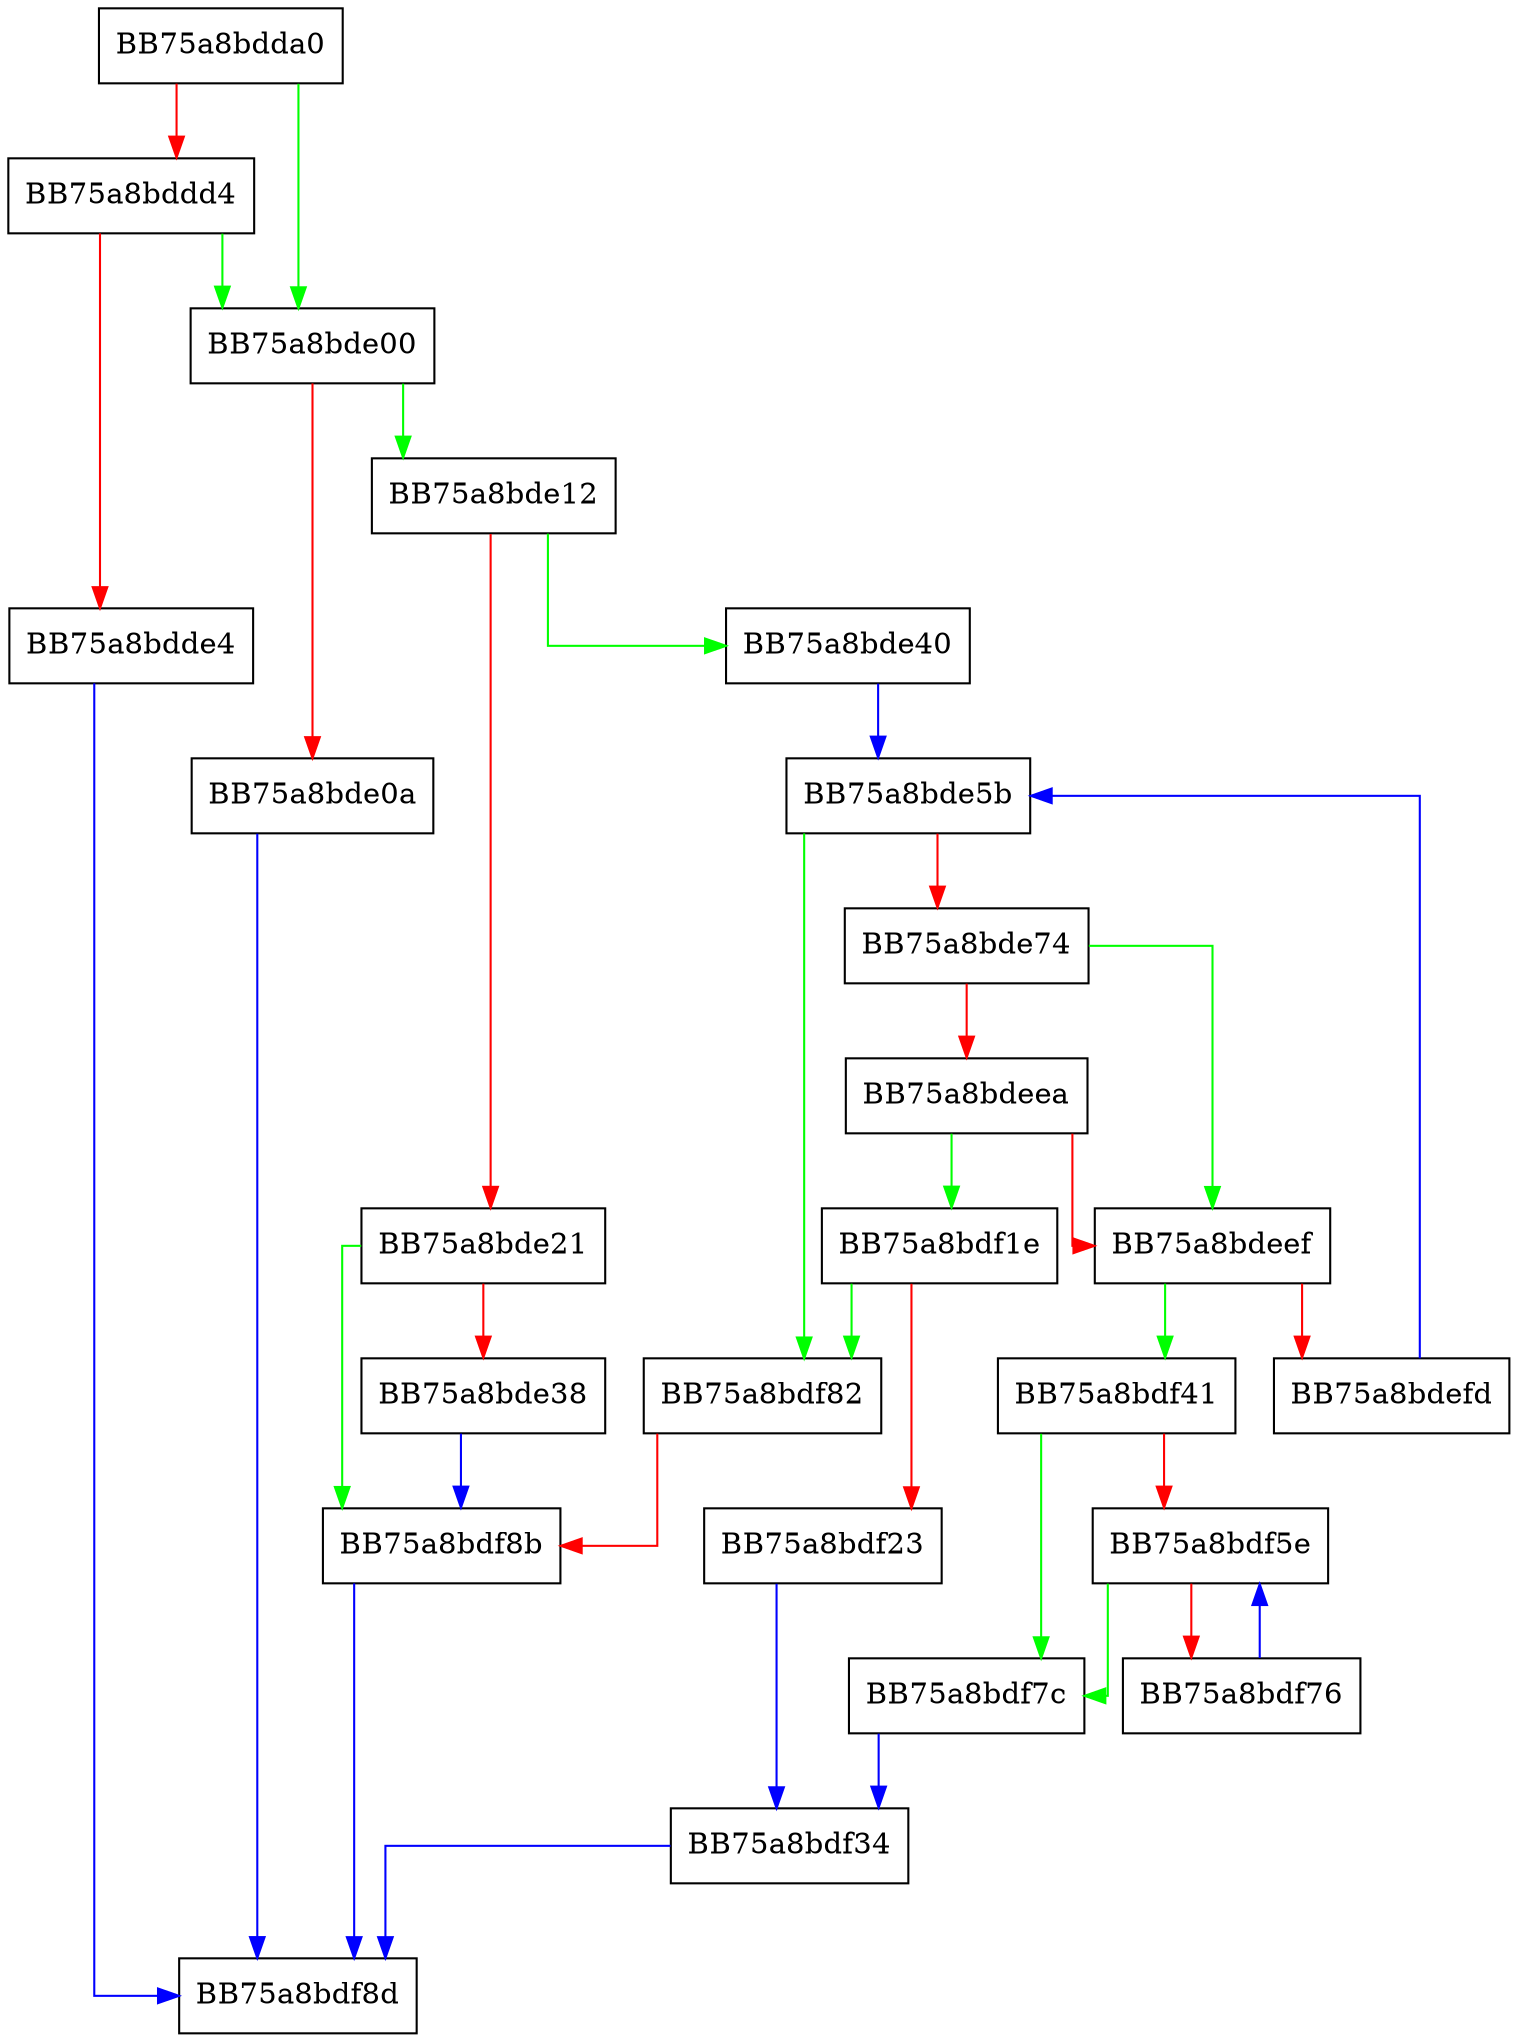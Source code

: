 digraph uflow {
  node [shape="box"];
  graph [splines=ortho];
  BB75a8bdda0 -> BB75a8bde00 [color="green"];
  BB75a8bdda0 -> BB75a8bddd4 [color="red"];
  BB75a8bddd4 -> BB75a8bde00 [color="green"];
  BB75a8bddd4 -> BB75a8bdde4 [color="red"];
  BB75a8bdde4 -> BB75a8bdf8d [color="blue"];
  BB75a8bde00 -> BB75a8bde12 [color="green"];
  BB75a8bde00 -> BB75a8bde0a [color="red"];
  BB75a8bde0a -> BB75a8bdf8d [color="blue"];
  BB75a8bde12 -> BB75a8bde40 [color="green"];
  BB75a8bde12 -> BB75a8bde21 [color="red"];
  BB75a8bde21 -> BB75a8bdf8b [color="green"];
  BB75a8bde21 -> BB75a8bde38 [color="red"];
  BB75a8bde38 -> BB75a8bdf8b [color="blue"];
  BB75a8bde40 -> BB75a8bde5b [color="blue"];
  BB75a8bde5b -> BB75a8bdf82 [color="green"];
  BB75a8bde5b -> BB75a8bde74 [color="red"];
  BB75a8bde74 -> BB75a8bdeef [color="green"];
  BB75a8bde74 -> BB75a8bdeea [color="red"];
  BB75a8bdeea -> BB75a8bdf1e [color="green"];
  BB75a8bdeea -> BB75a8bdeef [color="red"];
  BB75a8bdeef -> BB75a8bdf41 [color="green"];
  BB75a8bdeef -> BB75a8bdefd [color="red"];
  BB75a8bdefd -> BB75a8bde5b [color="blue"];
  BB75a8bdf1e -> BB75a8bdf82 [color="green"];
  BB75a8bdf1e -> BB75a8bdf23 [color="red"];
  BB75a8bdf23 -> BB75a8bdf34 [color="blue"];
  BB75a8bdf34 -> BB75a8bdf8d [color="blue"];
  BB75a8bdf41 -> BB75a8bdf7c [color="green"];
  BB75a8bdf41 -> BB75a8bdf5e [color="red"];
  BB75a8bdf5e -> BB75a8bdf7c [color="green"];
  BB75a8bdf5e -> BB75a8bdf76 [color="red"];
  BB75a8bdf76 -> BB75a8bdf5e [color="blue"];
  BB75a8bdf7c -> BB75a8bdf34 [color="blue"];
  BB75a8bdf82 -> BB75a8bdf8b [color="red"];
  BB75a8bdf8b -> BB75a8bdf8d [color="blue"];
}